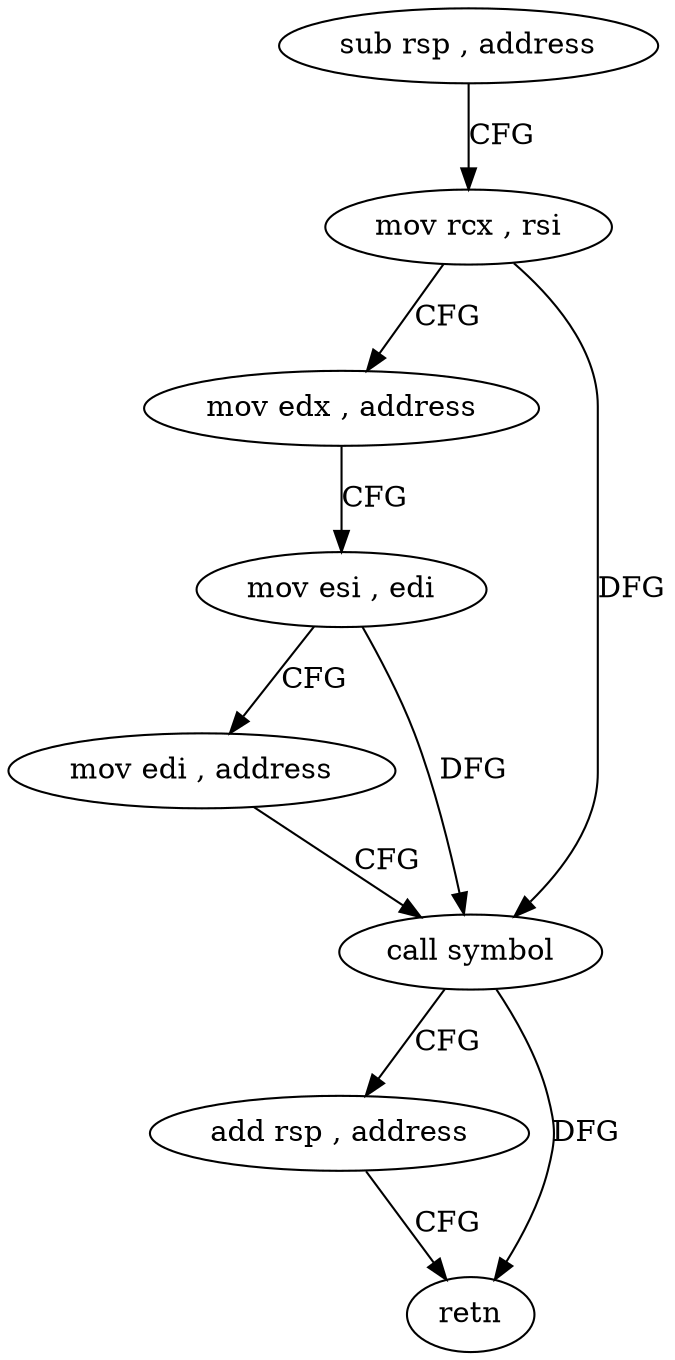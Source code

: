 digraph "func" {
"4232838" [label = "sub rsp , address" ]
"4232842" [label = "mov rcx , rsi" ]
"4232845" [label = "mov edx , address" ]
"4232850" [label = "mov esi , edi" ]
"4232852" [label = "mov edi , address" ]
"4232857" [label = "call symbol" ]
"4232862" [label = "add rsp , address" ]
"4232866" [label = "retn" ]
"4232838" -> "4232842" [ label = "CFG" ]
"4232842" -> "4232845" [ label = "CFG" ]
"4232842" -> "4232857" [ label = "DFG" ]
"4232845" -> "4232850" [ label = "CFG" ]
"4232850" -> "4232852" [ label = "CFG" ]
"4232850" -> "4232857" [ label = "DFG" ]
"4232852" -> "4232857" [ label = "CFG" ]
"4232857" -> "4232862" [ label = "CFG" ]
"4232857" -> "4232866" [ label = "DFG" ]
"4232862" -> "4232866" [ label = "CFG" ]
}
